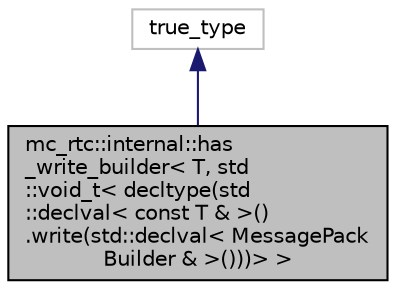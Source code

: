 digraph "mc_rtc::internal::has_write_builder&lt; T, std::void_t&lt; decltype(std::declval&lt; const T &amp; &gt;().write(std::declval&lt; MessagePackBuilder &amp; &gt;()))&gt; &gt;"
{
 // INTERACTIVE_SVG=YES
 // LATEX_PDF_SIZE
  edge [fontname="Helvetica",fontsize="10",labelfontname="Helvetica",labelfontsize="10"];
  node [fontname="Helvetica",fontsize="10",shape=record];
  Node1 [label="mc_rtc::internal::has\l_write_builder\< T, std\l::void_t\< decltype(std\l::declval\< const T & \>()\l.write(std::declval\< MessagePack\lBuilder & \>()))\> \>",height=0.2,width=0.4,color="black", fillcolor="grey75", style="filled", fontcolor="black",tooltip=" "];
  Node2 -> Node1 [dir="back",color="midnightblue",fontsize="10",style="solid",fontname="Helvetica"];
  Node2 [label="true_type",height=0.2,width=0.4,color="grey75", fillcolor="white", style="filled",tooltip=" "];
}
